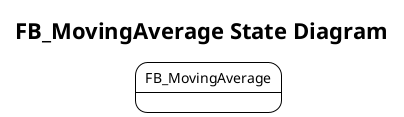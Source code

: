 @startuml State Diagram

!theme plain
'skin rose
'left to right direction
hide empty description
'!theme reddress-lightgreen
title FB_MovingAverage State Diagram



state FB_MovingAverage{



}

@enduml

